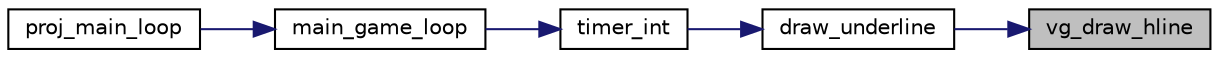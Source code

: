 digraph "vg_draw_hline"
{
 // LATEX_PDF_SIZE
  edge [fontname="Helvetica",fontsize="10",labelfontname="Helvetica",labelfontsize="10"];
  node [fontname="Helvetica",fontsize="10",shape=record];
  rankdir="RL";
  Node1 [label="vg_draw_hline",height=0.2,width=0.4,color="black", fillcolor="grey75", style="filled", fontcolor="black",tooltip="Draws a horizontal line in the specified coordinates with the specified color."];
  Node1 -> Node2 [dir="back",color="midnightblue",fontsize="10",style="solid",fontname="Helvetica"];
  Node2 [label="draw_underline",height=0.2,width=0.4,color="black", fillcolor="white", style="filled",URL="$manager_8c.html#a05b70e6e0957319c26d4c7c8109cb407",tooltip="Draws an underline under the character that the user is currently typing."];
  Node2 -> Node3 [dir="back",color="midnightblue",fontsize="10",style="solid",fontname="Helvetica"];
  Node3 [label="timer_int",height=0.2,width=0.4,color="black", fillcolor="white", style="filled",URL="$manager_8c.html#a9df05b246940004343097316105b03b0",tooltip="Timer interrupt handler. This function defines how timer interrupts are handled, depending on the cur..."];
  Node3 -> Node4 [dir="back",color="midnightblue",fontsize="10",style="solid",fontname="Helvetica"];
  Node4 [label="main_game_loop",height=0.2,width=0.4,color="black", fillcolor="white", style="filled",URL="$manager_8c.html#abfa3e0325d0e3c711d629d90574a80fc",tooltip="Function that handles the main game loop. This function handles the interrupts appropriately."];
  Node4 -> Node5 [dir="back",color="midnightblue",fontsize="10",style="solid",fontname="Helvetica"];
  Node5 [label="proj_main_loop",height=0.2,width=0.4,color="black", fillcolor="white", style="filled",URL="$proj_8c.html#ad290208c74ef25eb347d1d96a390cd66",tooltip=" "];
}
